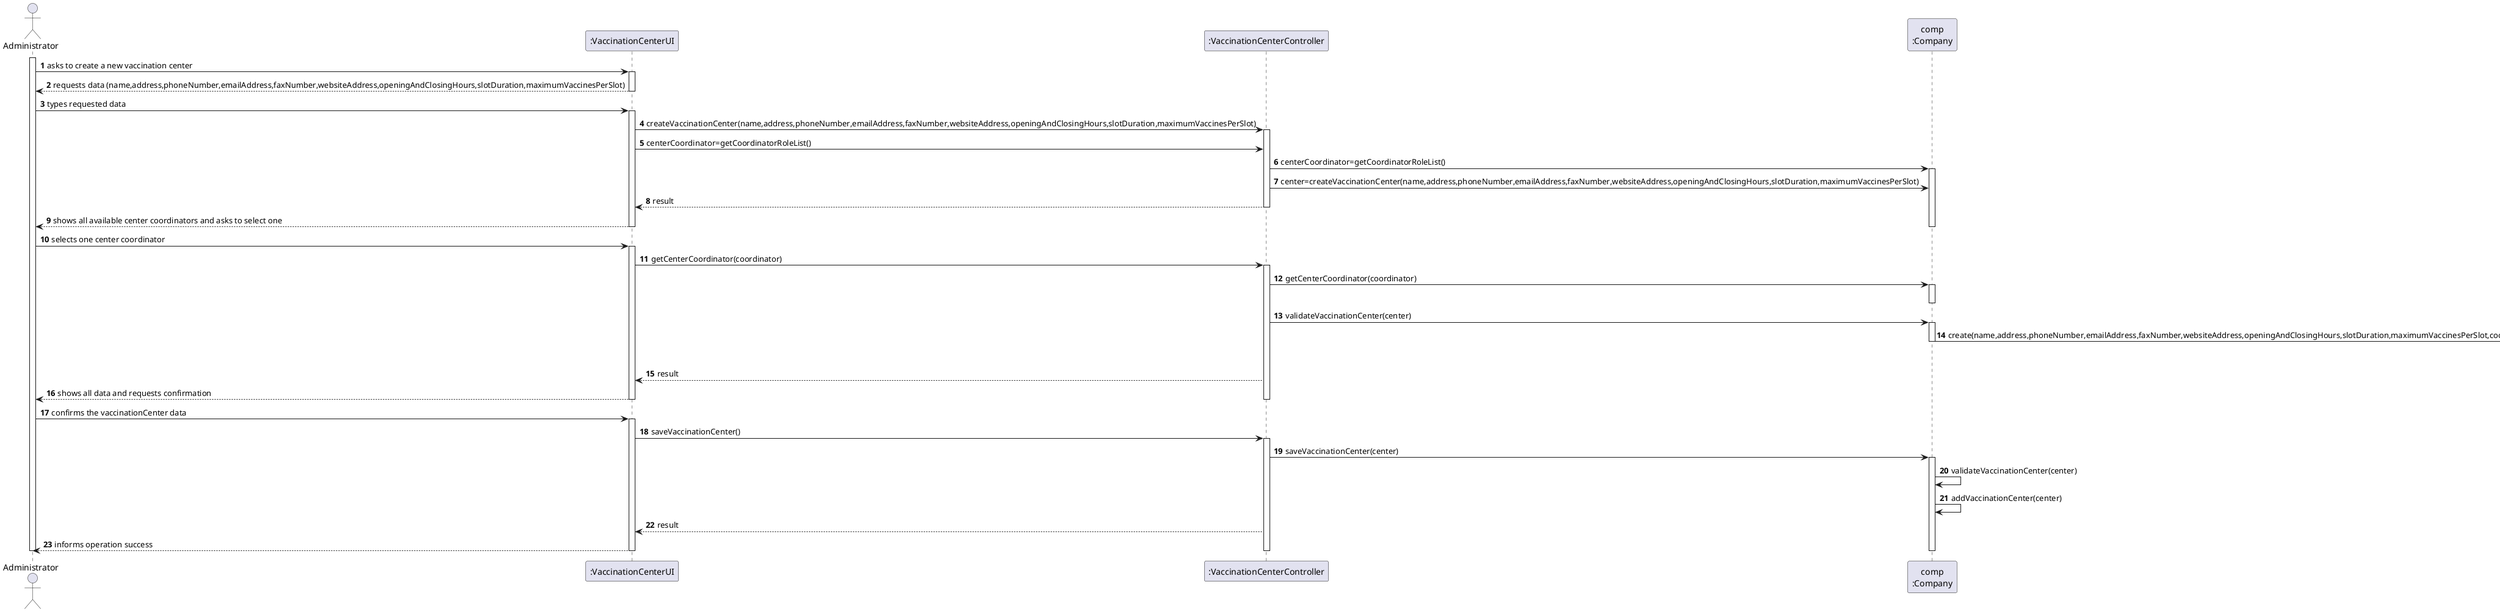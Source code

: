 @startuml US09_SD
autonumber
actor "Administrator" as ADM

participant ":VaccinationCenterUI" as UI
participant ":VaccinationCenterController" as CTRL
participant "comp\n:Company" as COMP

activate ADM
ADM -> UI : asks to create a new vaccination center
activate UI
UI --> ADM : requests data (name,address,phoneNumber,emailAddress,faxNumber,websiteAddress,openingAndClosingHours,slotDuration,maximumVaccinesPerSlot)
deactivate UI

ADM -> UI : types requested data
activate UI

UI -> CTRL : createVaccinationCenter(name,address,phoneNumber,emailAddress,faxNumber,websiteAddress,openingAndClosingHours,slotDuration,maximumVaccinesPerSlot)
activate CTRL

UI -> CTRL : centerCoordinator=getCoordinatorRoleList()
CTRL-> COMP : centerCoordinator=getCoordinatorRoleList()
activate COMP

CTRL-> COMP : center=createVaccinationCenter(name,address,phoneNumber,emailAddress,faxNumber,websiteAddress,openingAndClosingHours,slotDuration,maximumVaccinesPerSlot)

CTRL --> UI : result
deactivate CTRL

UI --> ADM : shows all available center coordinators and asks to select one
deactivate UI
deactivate COMP

ADM -> UI : selects one center coordinator
activate UI

UI -> CTRL : getCenterCoordinator(coordinator)
activate CTRL

CTRL -> COMP : getCenterCoordinator(coordinator)
activate COMP
deactivate COMP

CTRL -> COMP: validateVaccinationCenter(center)
activate COMP

create "center\n:VaccinationCenter" as CENTER
COMP -> CENTER : create(name,address,phoneNumber,emailAddress,faxNumber,websiteAddress,openingAndClosingHours,slotDuration,maximumVaccinesPerSlot,coordinator)
deactivate COMP

CTRL --> UI : result

UI --> ADM: shows all data and requests confirmation
deactivate COMP
deactivate CTRL
deactivate UI

ADM -> UI : confirms the vaccinationCenter data
activate UI
UI -> CTRL : saveVaccinationCenter()
activate CTRL

CTRL -> COMP : saveVaccinationCenter(center)
activate COMP

COMP -> COMP : validateVaccinationCenter(center)
COMP -> COMP : addVaccinationCenter(center)

CTRL --> UI : result

UI --> ADM : informs operation success
deactivate COMP
deactivate CTRL
deactivate UI

deactivate ADM

@enduml